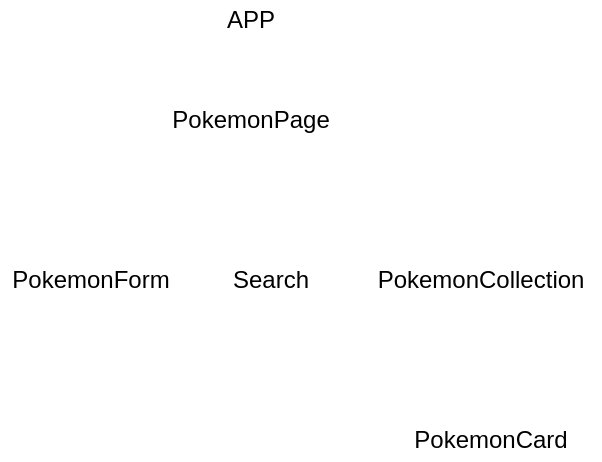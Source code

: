 <mxfile>
    <diagram id="KVkrHbWZDbjkb78P_aCQ" name="Page-1">
        <mxGraphModel dx="564" dy="483" grid="1" gridSize="10" guides="1" tooltips="1" connect="1" arrows="1" fold="1" page="1" pageScale="1" pageWidth="850" pageHeight="1100" math="0" shadow="0">
            <root>
                <mxCell id="0"/>
                <mxCell id="1" parent="0"/>
                <mxCell id="2" value="APP" style="text;html=1;resizable=0;autosize=1;align=center;verticalAlign=middle;points=[];fillColor=none;strokeColor=none;rounded=0;" vertex="1" parent="1">
                    <mxGeometry x="405" y="100" width="40" height="20" as="geometry"/>
                </mxCell>
                <mxCell id="3" value="PokemonCard" style="text;html=1;resizable=0;autosize=1;align=center;verticalAlign=middle;points=[];fillColor=none;strokeColor=none;rounded=0;" vertex="1" parent="1">
                    <mxGeometry x="500" y="310" width="90" height="20" as="geometry"/>
                </mxCell>
                <mxCell id="4" value="PokemonCollection" style="text;html=1;resizable=0;autosize=1;align=center;verticalAlign=middle;points=[];fillColor=none;strokeColor=none;rounded=0;" vertex="1" parent="1">
                    <mxGeometry x="480" y="230" width="120" height="20" as="geometry"/>
                </mxCell>
                <mxCell id="5" value="PokemonForm" style="text;html=1;resizable=0;autosize=1;align=center;verticalAlign=middle;points=[];fillColor=none;strokeColor=none;rounded=0;" vertex="1" parent="1">
                    <mxGeometry x="300" y="230" width="90" height="20" as="geometry"/>
                </mxCell>
                <mxCell id="6" value="PokemonPage" style="text;html=1;resizable=0;autosize=1;align=center;verticalAlign=middle;points=[];fillColor=none;strokeColor=none;rounded=0;" vertex="1" parent="1">
                    <mxGeometry x="380" y="150" width="90" height="20" as="geometry"/>
                </mxCell>
                <mxCell id="7" value="Search" style="text;html=1;resizable=0;autosize=1;align=center;verticalAlign=middle;points=[];fillColor=none;strokeColor=none;rounded=0;" vertex="1" parent="1">
                    <mxGeometry x="410" y="230" width="50" height="20" as="geometry"/>
                </mxCell>
            </root>
        </mxGraphModel>
    </diagram>
</mxfile>